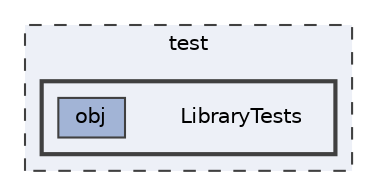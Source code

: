 digraph "C:/Repos/pii_2024_2_equipo10/test/LibraryTests"
{
 // INTERACTIVE_SVG=YES
 // LATEX_PDF_SIZE
  bgcolor="transparent";
  edge [fontname=Helvetica,fontsize=10,labelfontname=Helvetica,labelfontsize=10];
  node [fontname=Helvetica,fontsize=10,shape=box,height=0.2,width=0.4];
  compound=true
  subgraph clusterdir_13e138d54eb8818da29c3992edef070a {
    graph [ bgcolor="#edf0f7", pencolor="grey25", label="test", fontname=Helvetica,fontsize=10 style="filled,dashed", URL="dir_13e138d54eb8818da29c3992edef070a.html",tooltip=""]
  subgraph clusterdir_6c8e1213d96547949c4ad1dee757a549 {
    graph [ bgcolor="#edf0f7", pencolor="grey25", label="", fontname=Helvetica,fontsize=10 style="filled,bold", URL="dir_6c8e1213d96547949c4ad1dee757a549.html",tooltip=""]
    dir_6c8e1213d96547949c4ad1dee757a549 [shape=plaintext, label="LibraryTests"];
  dir_0567e4b2e116c46e2bf644a8aa059564 [label="obj", fillcolor="#a2b4d6", color="grey25", style="filled", URL="dir_0567e4b2e116c46e2bf644a8aa059564.html",tooltip=""];
  }
  }
}
